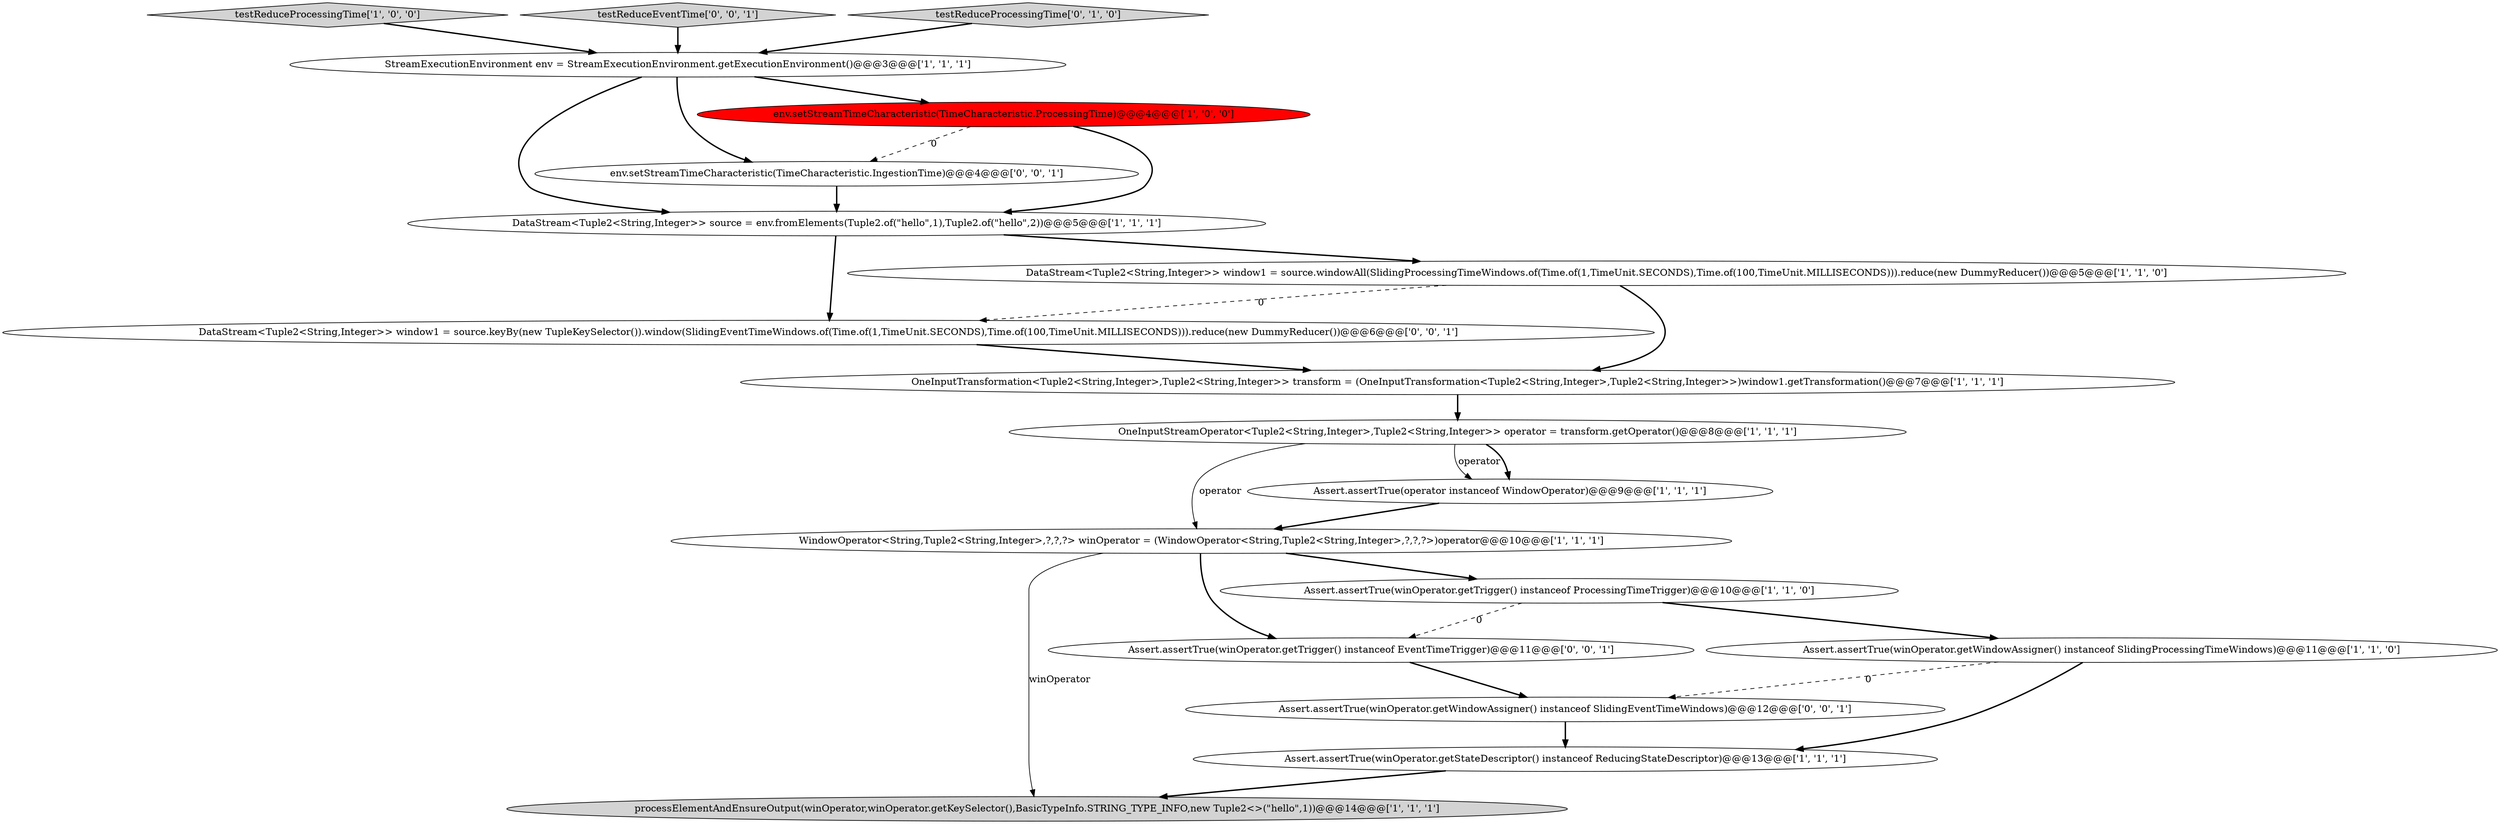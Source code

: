 digraph {
6 [style = filled, label = "StreamExecutionEnvironment env = StreamExecutionEnvironment.getExecutionEnvironment()@@@3@@@['1', '1', '1']", fillcolor = white, shape = ellipse image = "AAA0AAABBB1BBB"];
8 [style = filled, label = "processElementAndEnsureOutput(winOperator,winOperator.getKeySelector(),BasicTypeInfo.STRING_TYPE_INFO,new Tuple2<>(\"hello\",1))@@@14@@@['1', '1', '1']", fillcolor = lightgray, shape = ellipse image = "AAA0AAABBB1BBB"];
2 [style = filled, label = "WindowOperator<String,Tuple2<String,Integer>,?,?,?> winOperator = (WindowOperator<String,Tuple2<String,Integer>,?,?,?>)operator@@@10@@@['1', '1', '1']", fillcolor = white, shape = ellipse image = "AAA0AAABBB1BBB"];
12 [style = filled, label = "Assert.assertTrue(winOperator.getStateDescriptor() instanceof ReducingStateDescriptor)@@@13@@@['1', '1', '1']", fillcolor = white, shape = ellipse image = "AAA0AAABBB1BBB"];
4 [style = filled, label = "OneInputTransformation<Tuple2<String,Integer>,Tuple2<String,Integer>> transform = (OneInputTransformation<Tuple2<String,Integer>,Tuple2<String,Integer>>)window1.getTransformation()@@@7@@@['1', '1', '1']", fillcolor = white, shape = ellipse image = "AAA0AAABBB1BBB"];
5 [style = filled, label = "Assert.assertTrue(winOperator.getWindowAssigner() instanceof SlidingProcessingTimeWindows)@@@11@@@['1', '1', '0']", fillcolor = white, shape = ellipse image = "AAA0AAABBB1BBB"];
3 [style = filled, label = "testReduceProcessingTime['1', '0', '0']", fillcolor = lightgray, shape = diamond image = "AAA0AAABBB1BBB"];
15 [style = filled, label = "DataStream<Tuple2<String,Integer>> window1 = source.keyBy(new TupleKeySelector()).window(SlidingEventTimeWindows.of(Time.of(1,TimeUnit.SECONDS),Time.of(100,TimeUnit.MILLISECONDS))).reduce(new DummyReducer())@@@6@@@['0', '0', '1']", fillcolor = white, shape = ellipse image = "AAA0AAABBB3BBB"];
16 [style = filled, label = "Assert.assertTrue(winOperator.getTrigger() instanceof EventTimeTrigger)@@@11@@@['0', '0', '1']", fillcolor = white, shape = ellipse image = "AAA0AAABBB3BBB"];
9 [style = filled, label = "Assert.assertTrue(operator instanceof WindowOperator)@@@9@@@['1', '1', '1']", fillcolor = white, shape = ellipse image = "AAA0AAABBB1BBB"];
17 [style = filled, label = "testReduceEventTime['0', '0', '1']", fillcolor = lightgray, shape = diamond image = "AAA0AAABBB3BBB"];
0 [style = filled, label = "DataStream<Tuple2<String,Integer>> source = env.fromElements(Tuple2.of(\"hello\",1),Tuple2.of(\"hello\",2))@@@5@@@['1', '1', '1']", fillcolor = white, shape = ellipse image = "AAA0AAABBB1BBB"];
7 [style = filled, label = "DataStream<Tuple2<String,Integer>> window1 = source.windowAll(SlidingProcessingTimeWindows.of(Time.of(1,TimeUnit.SECONDS),Time.of(100,TimeUnit.MILLISECONDS))).reduce(new DummyReducer())@@@5@@@['1', '1', '0']", fillcolor = white, shape = ellipse image = "AAA0AAABBB1BBB"];
13 [style = filled, label = "testReduceProcessingTime['0', '1', '0']", fillcolor = lightgray, shape = diamond image = "AAA0AAABBB2BBB"];
10 [style = filled, label = "OneInputStreamOperator<Tuple2<String,Integer>,Tuple2<String,Integer>> operator = transform.getOperator()@@@8@@@['1', '1', '1']", fillcolor = white, shape = ellipse image = "AAA0AAABBB1BBB"];
11 [style = filled, label = "Assert.assertTrue(winOperator.getTrigger() instanceof ProcessingTimeTrigger)@@@10@@@['1', '1', '0']", fillcolor = white, shape = ellipse image = "AAA0AAABBB1BBB"];
18 [style = filled, label = "Assert.assertTrue(winOperator.getWindowAssigner() instanceof SlidingEventTimeWindows)@@@12@@@['0', '0', '1']", fillcolor = white, shape = ellipse image = "AAA0AAABBB3BBB"];
14 [style = filled, label = "env.setStreamTimeCharacteristic(TimeCharacteristic.IngestionTime)@@@4@@@['0', '0', '1']", fillcolor = white, shape = ellipse image = "AAA0AAABBB3BBB"];
1 [style = filled, label = "env.setStreamTimeCharacteristic(TimeCharacteristic.ProcessingTime)@@@4@@@['1', '0', '0']", fillcolor = red, shape = ellipse image = "AAA1AAABBB1BBB"];
4->10 [style = bold, label=""];
16->18 [style = bold, label=""];
1->14 [style = dashed, label="0"];
17->6 [style = bold, label=""];
9->2 [style = bold, label=""];
11->16 [style = dashed, label="0"];
2->8 [style = solid, label="winOperator"];
18->12 [style = bold, label=""];
3->6 [style = bold, label=""];
10->9 [style = solid, label="operator"];
6->0 [style = bold, label=""];
1->0 [style = bold, label=""];
7->4 [style = bold, label=""];
5->18 [style = dashed, label="0"];
0->15 [style = bold, label=""];
0->7 [style = bold, label=""];
6->14 [style = bold, label=""];
6->1 [style = bold, label=""];
11->5 [style = bold, label=""];
14->0 [style = bold, label=""];
5->12 [style = bold, label=""];
12->8 [style = bold, label=""];
15->4 [style = bold, label=""];
7->15 [style = dashed, label="0"];
10->9 [style = bold, label=""];
13->6 [style = bold, label=""];
10->2 [style = solid, label="operator"];
2->11 [style = bold, label=""];
2->16 [style = bold, label=""];
}
